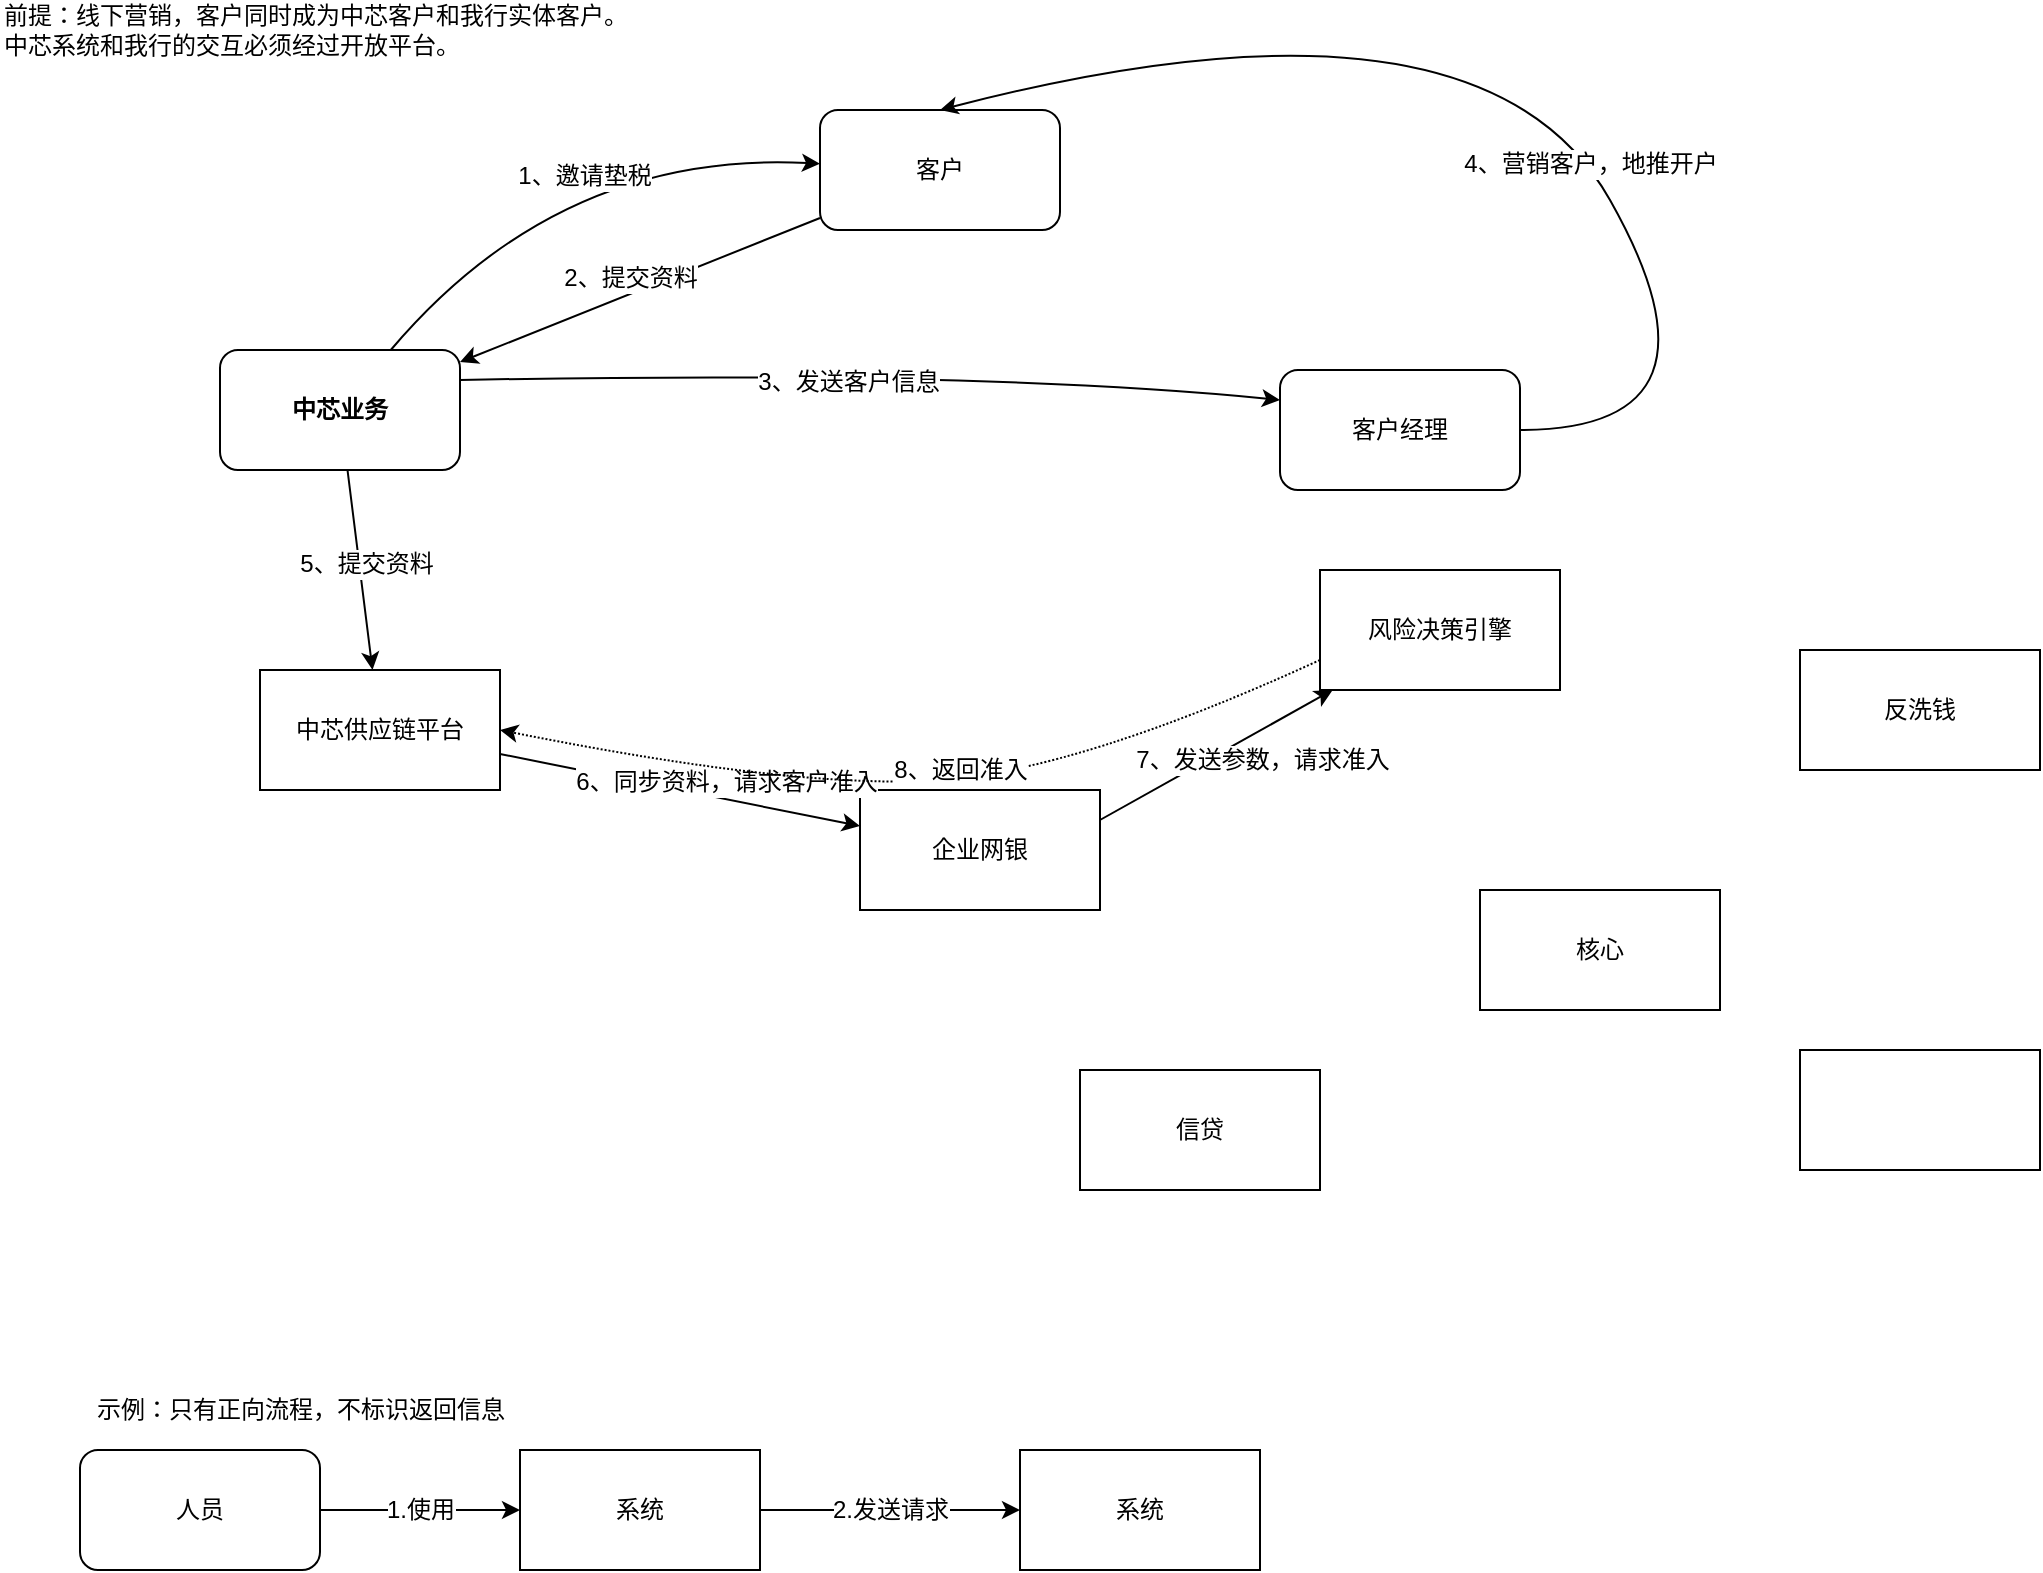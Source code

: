 <mxfile version="10.4.9" type="github"><diagram id="aRjuuvsSoChFvnb6_BR_" name="总体流程"><mxGraphModel dx="918" dy="664" grid="1" gridSize="10" guides="1" tooltips="1" connect="1" arrows="1" fold="1" page="1" pageScale="1" pageWidth="1169" pageHeight="827" math="0" shadow="0"><root><mxCell id="NMlYcJ3J9GoOxHMXc6hC-0"/><mxCell id="NMlYcJ3J9GoOxHMXc6hC-1" parent="NMlYcJ3J9GoOxHMXc6hC-0"/><mxCell id="avCGEmJyMW2alNWUHUKq-0" value="&lt;b&gt;中芯业务&lt;/b&gt;" style="rounded=1;whiteSpace=wrap;html=1;" parent="NMlYcJ3J9GoOxHMXc6hC-1" vertex="1"><mxGeometry x="130" y="180" width="120" height="60" as="geometry"/></mxCell><mxCell id="avCGEmJyMW2alNWUHUKq-1" value="客户" style="rounded=1;whiteSpace=wrap;html=1;" parent="NMlYcJ3J9GoOxHMXc6hC-1" vertex="1"><mxGeometry x="430" y="60" width="120" height="60" as="geometry"/></mxCell><mxCell id="avCGEmJyMW2alNWUHUKq-3" value="人员" style="rounded=1;whiteSpace=wrap;html=1;" parent="NMlYcJ3J9GoOxHMXc6hC-1" vertex="1"><mxGeometry x="60" y="730" width="120" height="60" as="geometry"/></mxCell><mxCell id="avCGEmJyMW2alNWUHUKq-9" value="" style="edgeStyle=orthogonalEdgeStyle;rounded=0;orthogonalLoop=1;jettySize=auto;html=1;" parent="NMlYcJ3J9GoOxHMXc6hC-1" source="avCGEmJyMW2alNWUHUKq-4" target="avCGEmJyMW2alNWUHUKq-8" edge="1"><mxGeometry relative="1" as="geometry"/></mxCell><mxCell id="avCGEmJyMW2alNWUHUKq-10" value="2.发送请求&lt;br&gt;" style="text;html=1;resizable=0;points=[];align=center;verticalAlign=middle;labelBackgroundColor=#ffffff;" parent="avCGEmJyMW2alNWUHUKq-9" vertex="1" connectable="0"><mxGeometry x="-0.25" y="1" relative="1" as="geometry"><mxPoint x="16" y="1" as="offset"/></mxGeometry></mxCell><mxCell id="avCGEmJyMW2alNWUHUKq-4" value="系统" style="rounded=0;whiteSpace=wrap;html=1;" parent="NMlYcJ3J9GoOxHMXc6hC-1" vertex="1"><mxGeometry x="280" y="730" width="120" height="60" as="geometry"/></mxCell><mxCell id="avCGEmJyMW2alNWUHUKq-8" value="系统" style="rounded=0;whiteSpace=wrap;html=1;" parent="NMlYcJ3J9GoOxHMXc6hC-1" vertex="1"><mxGeometry x="530" y="730" width="120" height="60" as="geometry"/></mxCell><mxCell id="avCGEmJyMW2alNWUHUKq-5" value="" style="endArrow=classic;html=1;" parent="NMlYcJ3J9GoOxHMXc6hC-1" source="avCGEmJyMW2alNWUHUKq-3" target="avCGEmJyMW2alNWUHUKq-4" edge="1"><mxGeometry width="50" height="50" relative="1" as="geometry"><mxPoint x="120" y="760" as="sourcePoint"/><mxPoint x="170" y="710" as="targetPoint"/></mxGeometry></mxCell><mxCell id="avCGEmJyMW2alNWUHUKq-6" value="1.使用&lt;br&gt;" style="text;html=1;resizable=0;points=[];align=center;verticalAlign=middle;labelBackgroundColor=#ffffff;" parent="avCGEmJyMW2alNWUHUKq-5" vertex="1" connectable="0"><mxGeometry x="0.28" y="1" relative="1" as="geometry"><mxPoint x="-14" y="1" as="offset"/></mxGeometry></mxCell><mxCell id="avCGEmJyMW2alNWUHUKq-11" value="示例：只有正向流程，不标识返回信息&lt;br&gt;" style="text;html=1;resizable=0;autosize=1;align=center;verticalAlign=middle;points=[];fillColor=none;strokeColor=none;rounded=0;" parent="NMlYcJ3J9GoOxHMXc6hC-1" vertex="1"><mxGeometry x="60" y="700" width="220" height="20" as="geometry"/></mxCell><mxCell id="avCGEmJyMW2alNWUHUKq-12" value="风险决策引擎" style="rounded=0;whiteSpace=wrap;html=1;" parent="NMlYcJ3J9GoOxHMXc6hC-1" vertex="1"><mxGeometry x="680" y="290" width="120" height="60" as="geometry"/></mxCell><mxCell id="0UZX7JJYxpJR1st8gM5f-0" value="信贷" style="rounded=0;whiteSpace=wrap;html=1;" parent="NMlYcJ3J9GoOxHMXc6hC-1" vertex="1"><mxGeometry x="560" y="540" width="120" height="60" as="geometry"/></mxCell><mxCell id="0UZX7JJYxpJR1st8gM5f-3" value="中芯供应链平台" style="rounded=0;whiteSpace=wrap;html=1;" parent="NMlYcJ3J9GoOxHMXc6hC-1" vertex="1"><mxGeometry x="150" y="340" width="120" height="60" as="geometry"/></mxCell><mxCell id="0UZX7JJYxpJR1st8gM5f-4" value="客户经理" style="rounded=1;whiteSpace=wrap;html=1;" parent="NMlYcJ3J9GoOxHMXc6hC-1" vertex="1"><mxGeometry x="660" y="190" width="120" height="60" as="geometry"/></mxCell><mxCell id="0UZX7JJYxpJR1st8gM5f-6" value="&lt;div style=&quot;text-align: left&quot;&gt;前提：线下营销，客户同时成为中芯客户和我行实体客户。&lt;/div&gt;&lt;div style=&quot;text-align: left&quot;&gt;中芯系统和我行的交互必须经过开放平台。&lt;/div&gt;" style="text;html=1;strokeColor=none;fillColor=none;align=left;verticalAlign=middle;whiteSpace=wrap;rounded=0;" parent="NMlYcJ3J9GoOxHMXc6hC-1" vertex="1"><mxGeometry x="20" y="10" width="410" height="20" as="geometry"/></mxCell><mxCell id="0UZX7JJYxpJR1st8gM5f-7" value="" style="curved=1;endArrow=classic;html=1;" parent="NMlYcJ3J9GoOxHMXc6hC-1" source="avCGEmJyMW2alNWUHUKq-0" target="avCGEmJyMW2alNWUHUKq-1" edge="1"><mxGeometry width="50" height="50" relative="1" as="geometry"><mxPoint x="300" y="130" as="sourcePoint"/><mxPoint x="350" y="80" as="targetPoint"/><Array as="points"><mxPoint x="300" y="80"/></Array></mxGeometry></mxCell><mxCell id="0UZX7JJYxpJR1st8gM5f-8" value="1、邀请垫税" style="text;html=1;resizable=0;points=[];align=center;verticalAlign=middle;labelBackgroundColor=#ffffff;" parent="0UZX7JJYxpJR1st8gM5f-7" vertex="1" connectable="0"><mxGeometry x="0.095" y="-12" relative="1" as="geometry"><mxPoint as="offset"/></mxGeometry></mxCell><mxCell id="0UZX7JJYxpJR1st8gM5f-9" value="" style="curved=1;endArrow=classic;html=1;" parent="NMlYcJ3J9GoOxHMXc6hC-1" source="avCGEmJyMW2alNWUHUKq-1" target="avCGEmJyMW2alNWUHUKq-0" edge="1"><mxGeometry width="50" height="50" relative="1" as="geometry"><mxPoint x="620" y="160" as="sourcePoint"/><mxPoint x="670" y="110" as="targetPoint"/><Array as="points"/></mxGeometry></mxCell><mxCell id="0UZX7JJYxpJR1st8gM5f-10" value="2、提交资料" style="text;html=1;resizable=0;points=[];align=center;verticalAlign=middle;labelBackgroundColor=#ffffff;" parent="0UZX7JJYxpJR1st8gM5f-9" vertex="1" connectable="0"><mxGeometry x="-0.213" y="-2" relative="1" as="geometry"><mxPoint x="-23" y="3" as="offset"/></mxGeometry></mxCell><mxCell id="KYM41-Yu8vmrKbiVa7fI-0" value="" style="curved=1;endArrow=classic;html=1;entryX=0;entryY=0.25;entryDx=0;entryDy=0;exitX=1;exitY=0.25;exitDx=0;exitDy=0;" edge="1" parent="NMlYcJ3J9GoOxHMXc6hC-1" source="avCGEmJyMW2alNWUHUKq-0" target="0UZX7JJYxpJR1st8gM5f-4"><mxGeometry width="50" height="50" relative="1" as="geometry"><mxPoint x="260" y="205" as="sourcePoint"/><mxPoint x="360" y="220" as="targetPoint"/><Array as="points"><mxPoint x="510" y="190"/></Array></mxGeometry></mxCell><mxCell id="KYM41-Yu8vmrKbiVa7fI-1" value="3、发送客户信息" style="text;html=1;resizable=0;points=[];align=center;verticalAlign=middle;labelBackgroundColor=#ffffff;" vertex="1" connectable="0" parent="KYM41-Yu8vmrKbiVa7fI-0"><mxGeometry x="-0.056" y="-4" relative="1" as="geometry"><mxPoint as="offset"/></mxGeometry></mxCell><mxCell id="KYM41-Yu8vmrKbiVa7fI-2" value="" style="curved=1;endArrow=classic;html=1;entryX=0.5;entryY=0;entryDx=0;entryDy=0;" edge="1" parent="NMlYcJ3J9GoOxHMXc6hC-1" source="0UZX7JJYxpJR1st8gM5f-4" target="avCGEmJyMW2alNWUHUKq-1"><mxGeometry width="50" height="50" relative="1" as="geometry"><mxPoint x="780" y="220" as="sourcePoint"/><mxPoint x="830" y="170" as="targetPoint"/><Array as="points"><mxPoint x="890" y="220"/><mxPoint x="760" y="-10"/></Array></mxGeometry></mxCell><mxCell id="KYM41-Yu8vmrKbiVa7fI-3" value="4、营销客户，地推开户" style="text;html=1;resizable=0;points=[];align=center;verticalAlign=middle;labelBackgroundColor=#ffffff;" vertex="1" connectable="0" parent="KYM41-Yu8vmrKbiVa7fI-2"><mxGeometry x="-0.196" relative="1" as="geometry"><mxPoint as="offset"/></mxGeometry></mxCell><mxCell id="KYM41-Yu8vmrKbiVa7fI-6" value="核心" style="rounded=0;whiteSpace=wrap;html=1;align=center;" vertex="1" parent="NMlYcJ3J9GoOxHMXc6hC-1"><mxGeometry x="760" y="450" width="120" height="60" as="geometry"/></mxCell><mxCell id="KYM41-Yu8vmrKbiVa7fI-7" value="" style="endArrow=classic;html=1;" edge="1" parent="NMlYcJ3J9GoOxHMXc6hC-1" source="avCGEmJyMW2alNWUHUKq-0" target="0UZX7JJYxpJR1st8gM5f-3"><mxGeometry width="50" height="50" relative="1" as="geometry"><mxPoint x="310" y="340" as="sourcePoint"/><mxPoint x="360" y="290" as="targetPoint"/></mxGeometry></mxCell><mxCell id="KYM41-Yu8vmrKbiVa7fI-8" value="5、提交资料" style="text;html=1;resizable=0;points=[];align=center;verticalAlign=middle;labelBackgroundColor=#ffffff;" vertex="1" connectable="0" parent="KYM41-Yu8vmrKbiVa7fI-7"><mxGeometry x="-0.071" y="3" relative="1" as="geometry"><mxPoint as="offset"/></mxGeometry></mxCell><mxCell id="KYM41-Yu8vmrKbiVa7fI-9" value="企业网银" style="rounded=0;whiteSpace=wrap;html=1;align=center;" vertex="1" parent="NMlYcJ3J9GoOxHMXc6hC-1"><mxGeometry x="450" y="400" width="120" height="60" as="geometry"/></mxCell><mxCell id="KYM41-Yu8vmrKbiVa7fI-10" value="反洗钱" style="rounded=0;whiteSpace=wrap;html=1;align=center;" vertex="1" parent="NMlYcJ3J9GoOxHMXc6hC-1"><mxGeometry x="920" y="330" width="120" height="60" as="geometry"/></mxCell><mxCell id="KYM41-Yu8vmrKbiVa7fI-11" value="" style="rounded=0;whiteSpace=wrap;html=1;align=center;" vertex="1" parent="NMlYcJ3J9GoOxHMXc6hC-1"><mxGeometry x="920" y="530" width="120" height="60" as="geometry"/></mxCell><mxCell id="KYM41-Yu8vmrKbiVa7fI-12" value="" style="endArrow=classic;html=1;" edge="1" parent="NMlYcJ3J9GoOxHMXc6hC-1" source="0UZX7JJYxpJR1st8gM5f-3" target="KYM41-Yu8vmrKbiVa7fI-9"><mxGeometry width="50" height="50" relative="1" as="geometry"><mxPoint x="190" y="550" as="sourcePoint"/><mxPoint x="240" y="500" as="targetPoint"/></mxGeometry></mxCell><mxCell id="KYM41-Yu8vmrKbiVa7fI-13" value="6、同步资料，请求客户准入" style="text;html=1;resizable=0;points=[];align=center;verticalAlign=middle;labelBackgroundColor=#ffffff;" vertex="1" connectable="0" parent="KYM41-Yu8vmrKbiVa7fI-12"><mxGeometry x="0.389" y="1" relative="1" as="geometry"><mxPoint x="-12" y="-10.5" as="offset"/></mxGeometry></mxCell><mxCell id="KYM41-Yu8vmrKbiVa7fI-14" value="" style="endArrow=classic;html=1;exitX=1;exitY=0.25;exitDx=0;exitDy=0;" edge="1" parent="NMlYcJ3J9GoOxHMXc6hC-1" source="KYM41-Yu8vmrKbiVa7fI-9" target="avCGEmJyMW2alNWUHUKq-12"><mxGeometry width="50" height="50" relative="1" as="geometry"><mxPoint x="510" y="510" as="sourcePoint"/><mxPoint x="560" y="460" as="targetPoint"/></mxGeometry></mxCell><mxCell id="KYM41-Yu8vmrKbiVa7fI-15" value="7、发送参数，请求准入&lt;br&gt;" style="text;html=1;resizable=0;points=[];align=center;verticalAlign=middle;labelBackgroundColor=#ffffff;" vertex="1" connectable="0" parent="KYM41-Yu8vmrKbiVa7fI-14"><mxGeometry x="0.328" y="-4" relative="1" as="geometry"><mxPoint x="2" y="9.5" as="offset"/></mxGeometry></mxCell><mxCell id="KYM41-Yu8vmrKbiVa7fI-17" value="" style="curved=1;endArrow=classic;html=1;exitX=0;exitY=0.75;exitDx=0;exitDy=0;entryX=1;entryY=0.5;entryDx=0;entryDy=0;dashed=1;dashPattern=1 1;" edge="1" parent="NMlYcJ3J9GoOxHMXc6hC-1" source="avCGEmJyMW2alNWUHUKq-12" target="0UZX7JJYxpJR1st8gM5f-3"><mxGeometry width="50" height="50" relative="1" as="geometry"><mxPoint x="410" y="360" as="sourcePoint"/><mxPoint x="460" y="310" as="targetPoint"/><Array as="points"><mxPoint x="560" y="390"/><mxPoint x="420" y="400"/></Array></mxGeometry></mxCell><mxCell id="KYM41-Yu8vmrKbiVa7fI-18" value="8、返回准入" style="text;html=1;resizable=0;points=[];align=center;verticalAlign=middle;labelBackgroundColor=#ffffff;" vertex="1" connectable="0" parent="KYM41-Yu8vmrKbiVa7fI-17"><mxGeometry x="-0.365" y="-12" relative="1" as="geometry"><mxPoint x="-56" y="12" as="offset"/></mxGeometry></mxCell></root></mxGraphModel></diagram></mxfile>